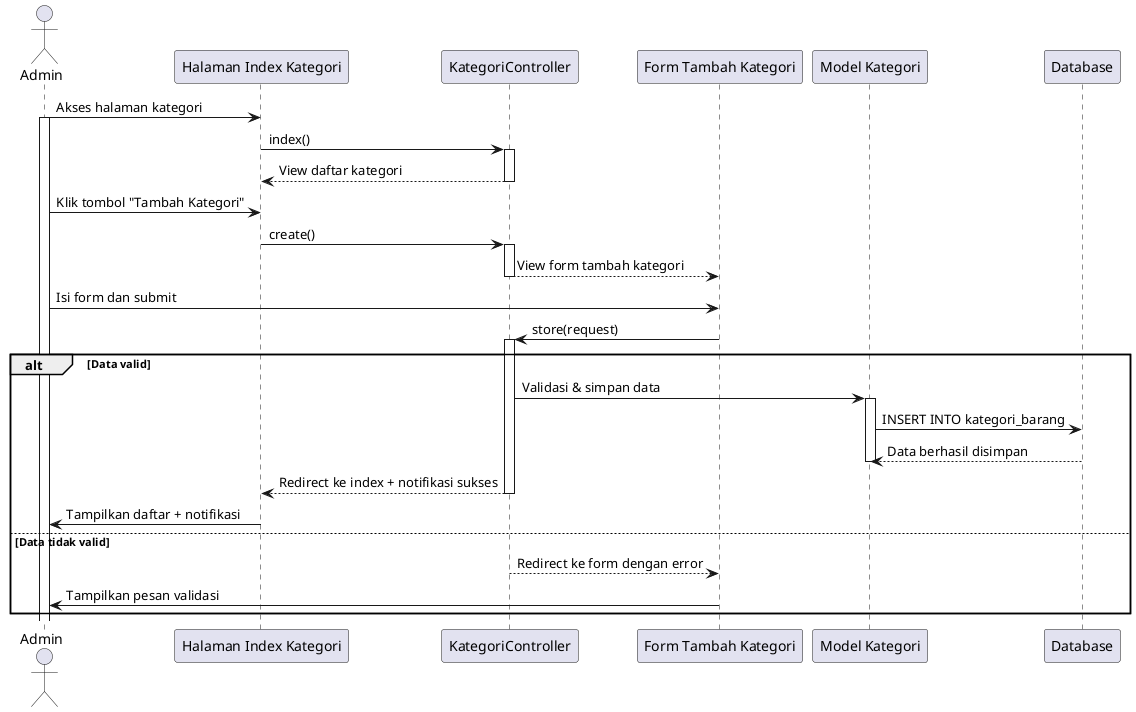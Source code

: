 @startuml
actor Admin

participant "Halaman Index Kategori" as KategoriIndex
participant "KategoriController" as Controller
participant "Form Tambah Kategori" as KategoriForm
participant "Model Kategori" as KategoriModel
participant "Database" as DB

Admin -> KategoriIndex: Akses halaman kategori
activate Admin
KategoriIndex -> Controller: index()
activate Controller
Controller --> KategoriIndex: View daftar kategori
deactivate Controller

Admin -> KategoriIndex: Klik tombol "Tambah Kategori"
KategoriIndex -> Controller: create()
activate Controller
Controller --> KategoriForm: View form tambah kategori
deactivate Controller

Admin -> KategoriForm: Isi form dan submit
KategoriForm -> Controller: store(request)
activate Controller

alt Data valid
    Controller -> KategoriModel: Validasi & simpan data
    activate KategoriModel
    KategoriModel -> DB: INSERT INTO kategori_barang
    DB --> KategoriModel: Data berhasil disimpan
    deactivate KategoriModel

    Controller --> KategoriIndex: Redirect ke index + notifikasi sukses
    deactivate Controller
    KategoriIndex -> Admin: Tampilkan daftar + notifikasi
else Data tidak valid
    Controller --> KategoriForm: Redirect ke form dengan error
    deactivate Controller
    KategoriForm -> Admin: Tampilkan pesan validasi
end

@enduml

